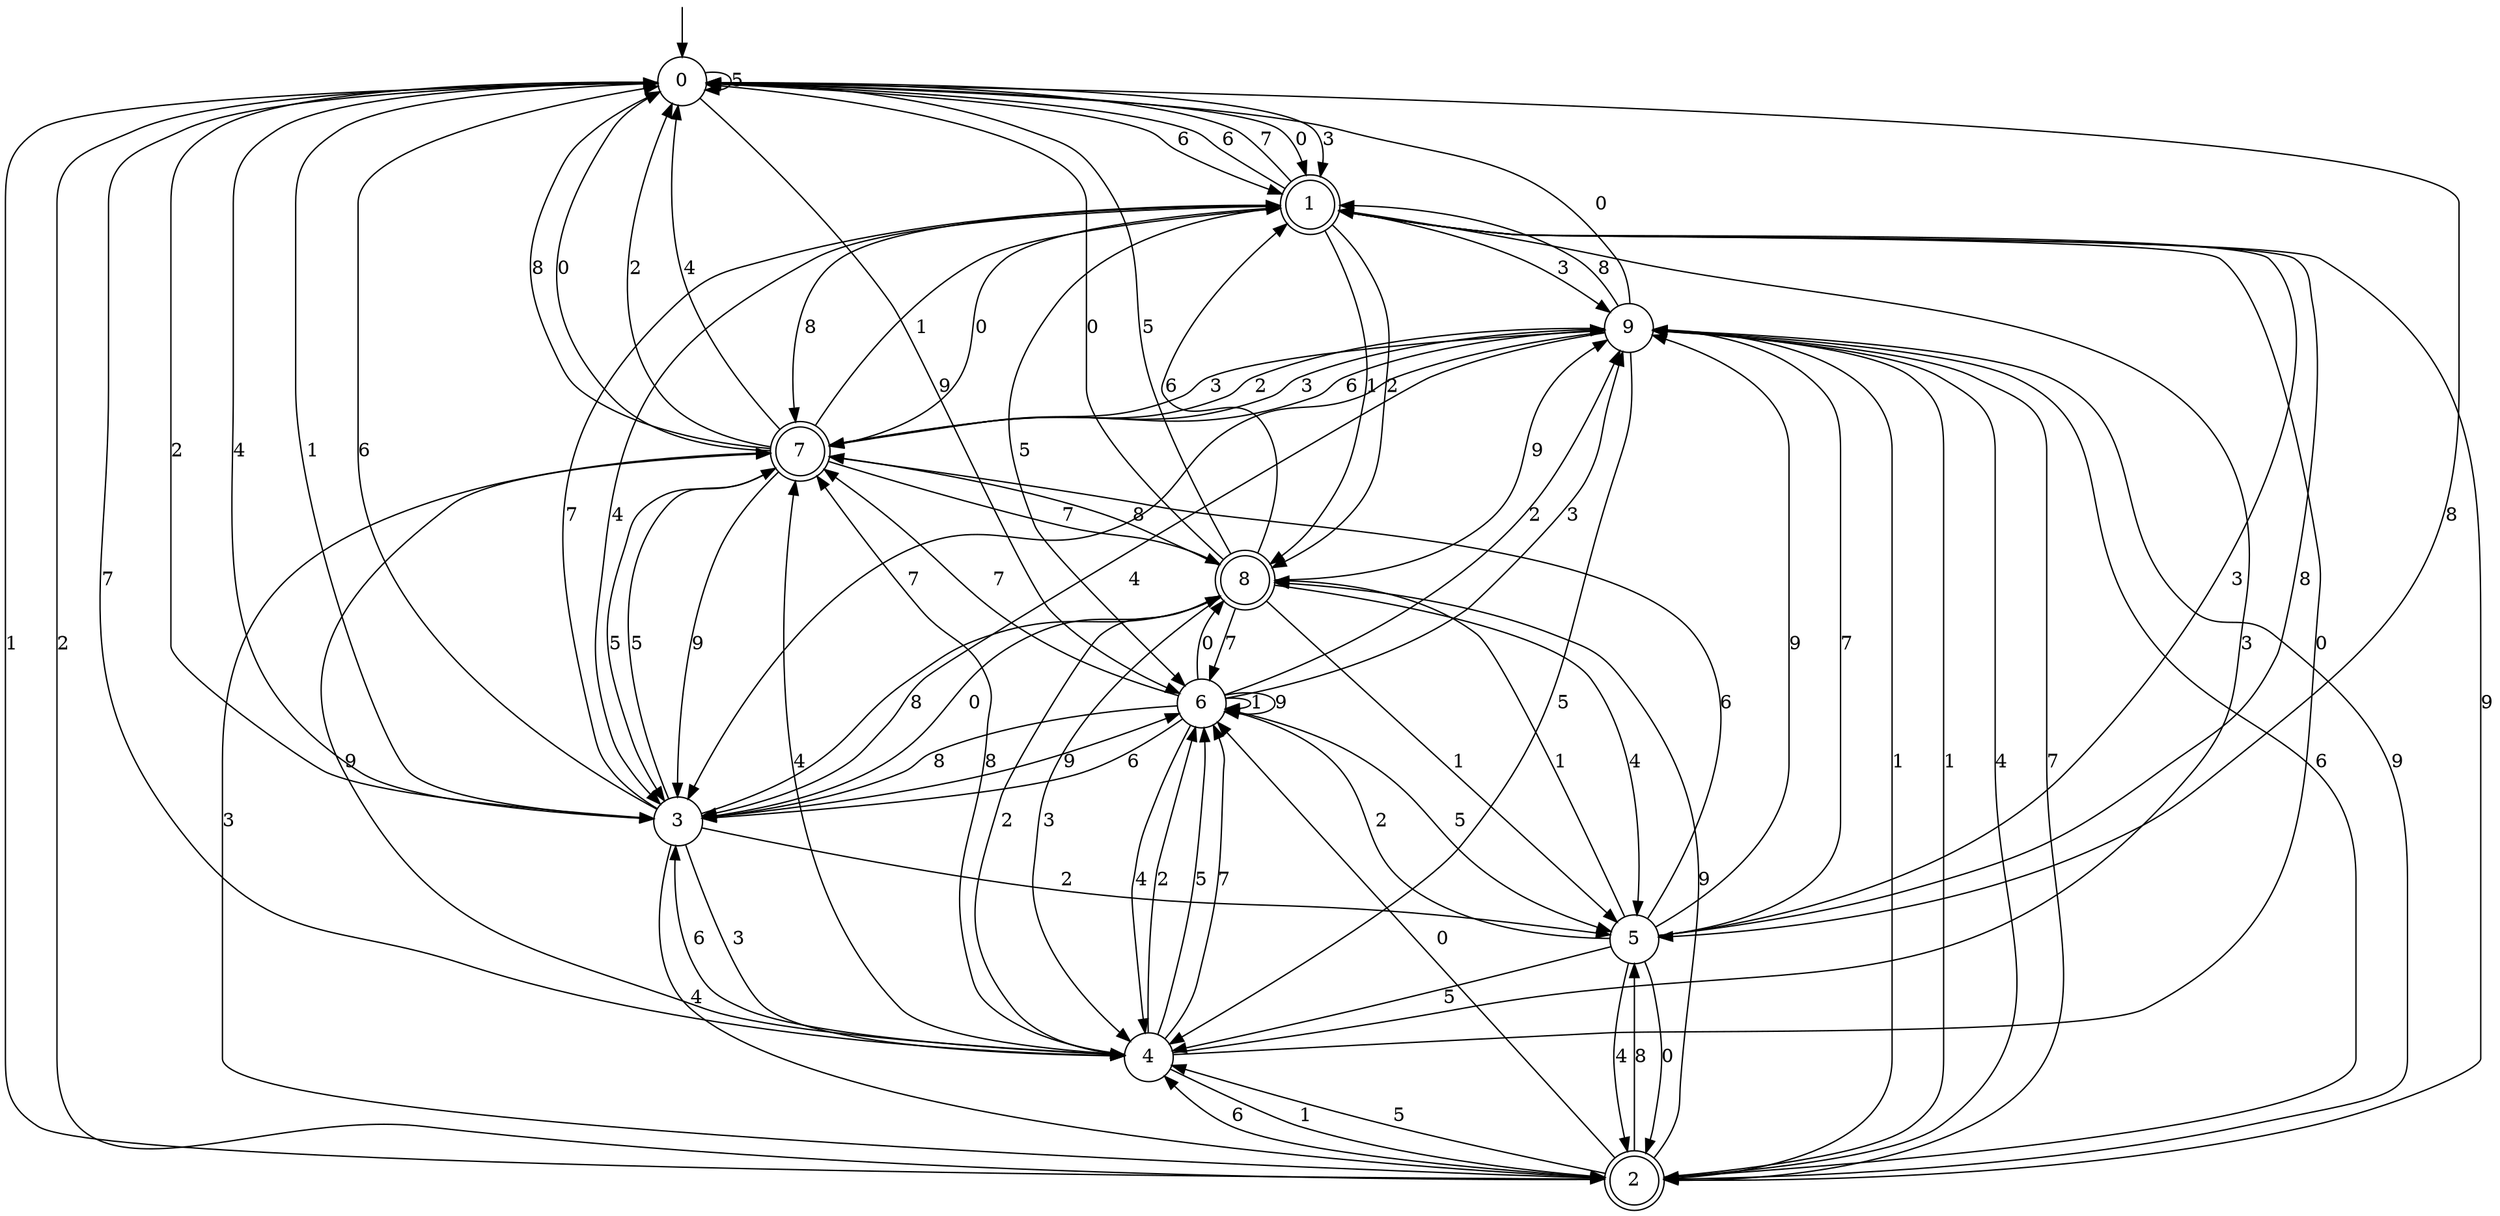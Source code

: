 digraph g {

	s0 [shape="circle" label="0"];
	s1 [shape="doublecircle" label="1"];
	s2 [shape="doublecircle" label="2"];
	s3 [shape="circle" label="3"];
	s4 [shape="circle" label="4"];
	s5 [shape="circle" label="5"];
	s6 [shape="circle" label="6"];
	s7 [shape="doublecircle" label="7"];
	s8 [shape="doublecircle" label="8"];
	s9 [shape="circle" label="9"];
	s0 -> s1 [label="0"];
	s0 -> s2 [label="1"];
	s0 -> s3 [label="2"];
	s0 -> s1 [label="3"];
	s0 -> s3 [label="4"];
	s0 -> s0 [label="5"];
	s0 -> s1 [label="6"];
	s0 -> s4 [label="7"];
	s0 -> s5 [label="8"];
	s0 -> s6 [label="9"];
	s1 -> s7 [label="0"];
	s1 -> s8 [label="1"];
	s1 -> s8 [label="2"];
	s1 -> s9 [label="3"];
	s1 -> s3 [label="4"];
	s1 -> s6 [label="5"];
	s1 -> s0 [label="6"];
	s1 -> s0 [label="7"];
	s1 -> s7 [label="8"];
	s1 -> s2 [label="9"];
	s2 -> s6 [label="0"];
	s2 -> s9 [label="1"];
	s2 -> s0 [label="2"];
	s2 -> s7 [label="3"];
	s2 -> s9 [label="4"];
	s2 -> s4 [label="5"];
	s2 -> s4 [label="6"];
	s2 -> s9 [label="7"];
	s2 -> s5 [label="8"];
	s2 -> s8 [label="9"];
	s3 -> s8 [label="0"];
	s3 -> s0 [label="1"];
	s3 -> s5 [label="2"];
	s3 -> s4 [label="3"];
	s3 -> s2 [label="4"];
	s3 -> s7 [label="5"];
	s3 -> s0 [label="6"];
	s3 -> s1 [label="7"];
	s3 -> s8 [label="8"];
	s3 -> s6 [label="9"];
	s4 -> s1 [label="0"];
	s4 -> s2 [label="1"];
	s4 -> s6 [label="2"];
	s4 -> s1 [label="3"];
	s4 -> s7 [label="4"];
	s4 -> s6 [label="5"];
	s4 -> s3 [label="6"];
	s4 -> s6 [label="7"];
	s4 -> s7 [label="8"];
	s4 -> s7 [label="9"];
	s5 -> s2 [label="0"];
	s5 -> s8 [label="1"];
	s5 -> s6 [label="2"];
	s5 -> s1 [label="3"];
	s5 -> s2 [label="4"];
	s5 -> s4 [label="5"];
	s5 -> s7 [label="6"];
	s5 -> s9 [label="7"];
	s5 -> s1 [label="8"];
	s5 -> s9 [label="9"];
	s6 -> s8 [label="0"];
	s6 -> s6 [label="1"];
	s6 -> s9 [label="2"];
	s6 -> s9 [label="3"];
	s6 -> s4 [label="4"];
	s6 -> s5 [label="5"];
	s6 -> s3 [label="6"];
	s6 -> s7 [label="7"];
	s6 -> s3 [label="8"];
	s6 -> s6 [label="9"];
	s7 -> s0 [label="0"];
	s7 -> s1 [label="1"];
	s7 -> s0 [label="2"];
	s7 -> s9 [label="3"];
	s7 -> s0 [label="4"];
	s7 -> s3 [label="5"];
	s7 -> s9 [label="6"];
	s7 -> s8 [label="7"];
	s7 -> s0 [label="8"];
	s7 -> s3 [label="9"];
	s8 -> s0 [label="0"];
	s8 -> s5 [label="1"];
	s8 -> s4 [label="2"];
	s8 -> s4 [label="3"];
	s8 -> s5 [label="4"];
	s8 -> s0 [label="5"];
	s8 -> s1 [label="6"];
	s8 -> s6 [label="7"];
	s8 -> s7 [label="8"];
	s8 -> s9 [label="9"];
	s9 -> s0 [label="0"];
	s9 -> s2 [label="1"];
	s9 -> s7 [label="2"];
	s9 -> s7 [label="3"];
	s9 -> s3 [label="4"];
	s9 -> s4 [label="5"];
	s9 -> s2 [label="6"];
	s9 -> s3 [label="7"];
	s9 -> s1 [label="8"];
	s9 -> s2 [label="9"];

__start0 [label="" shape="none" width="0" height="0"];
__start0 -> s0;

}
